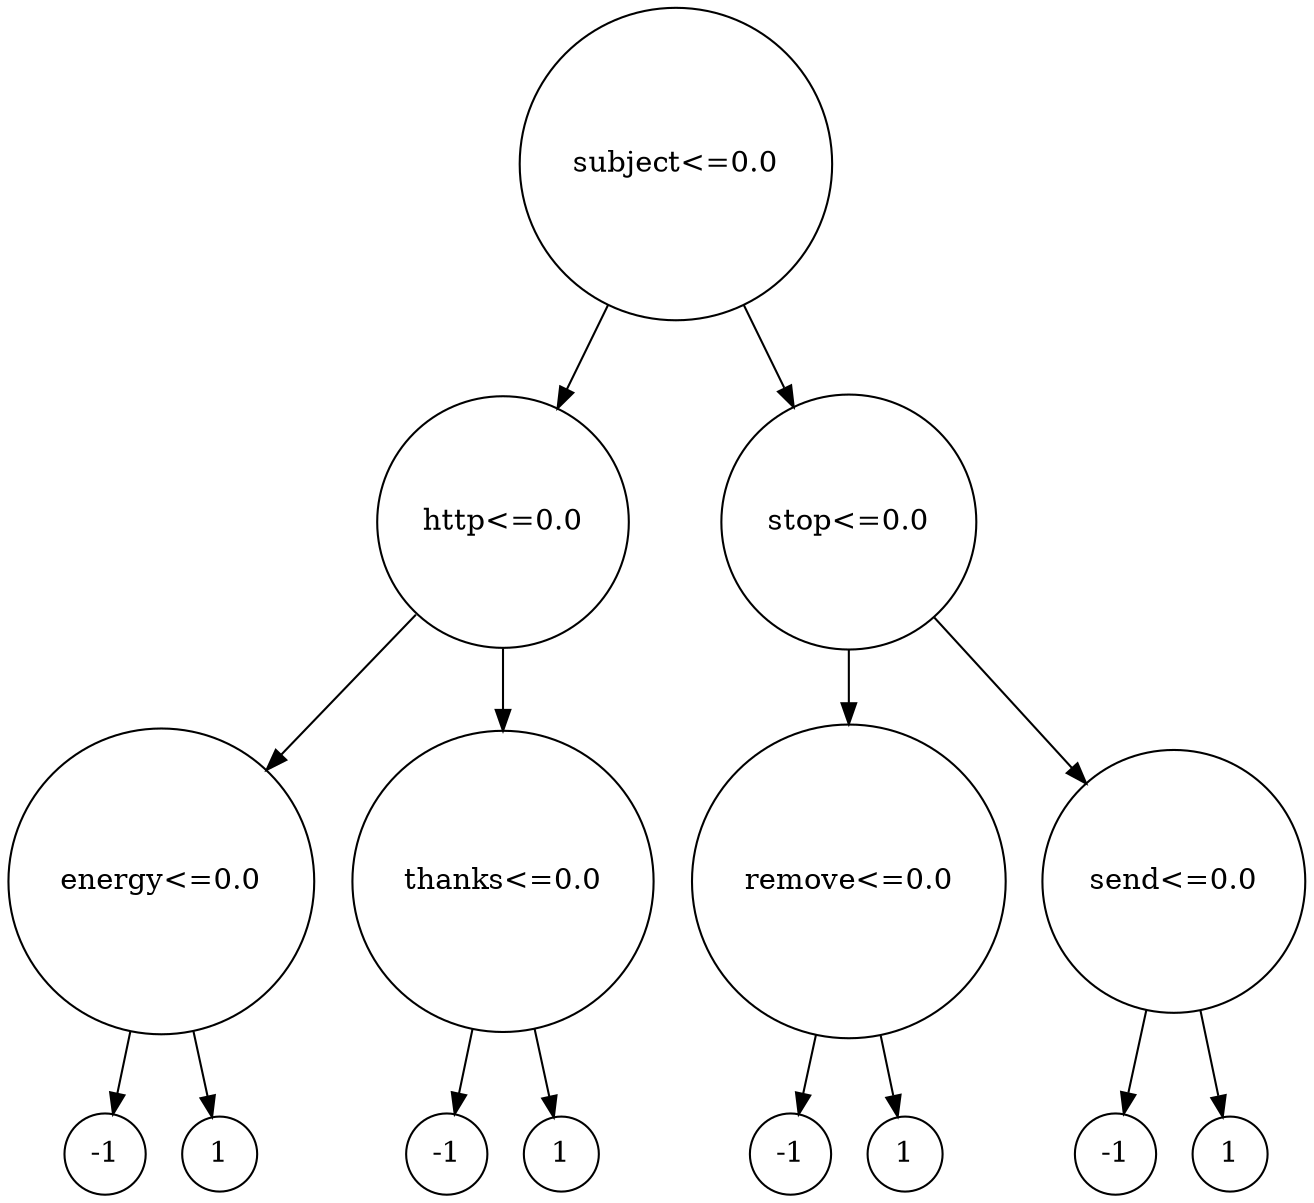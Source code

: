 digraph tree {
	"(val: 0.0, idx: 101, rnd:[0.5488135])" [label="subject<=0.0", shape=circle]
	"(val: 0.0, idx: 2, rnd:[0.71518937])" [label="http<=0.0", shape=circle]
	"(val: 0.0, idx: 115, rnd:[0.96366276])" [label="stop<=0.0", shape=circle]
	"(val: 0.0, idx: 161, rnd:[0.64589411])" [label="energy<=0.0", shape=circle]
	"(val: 0.0, idx: 226, rnd:[0.60276338])" [label="thanks<=0.0", shape=circle]
	"(val: 0.0, idx: 162, rnd:[0.38344152])" [label="remove<=0.0", shape=circle]
	"(val: 0.0, idx: 61, rnd:[0.56804456])" [label="send<=0.0", shape=circle]
	"(val: -1 rnd:[0.891773])" [label="-1", shape=circle]
	"(val: 1 rnd:[0.43758721])" [label="1", shape=circle]
	"(val: -1 rnd:[0.4236548])" [label="-1", shape=circle]
	"(val: 1 rnd:[0.54488318])" [label="1", shape=circle]
	"(val: -1 rnd:[0.79172504])" [label="-1", shape=circle]
	"(val: 1 rnd:[0.52889492])" [label="1", shape=circle]
	"(val: -1 rnd:[0.92559664])" [label="-1", shape=circle]
	"(val: 1 rnd:[0.07103606])" [label="1", shape=circle]

	"(val: 0.0, idx: 101, rnd:[0.5488135])" -> "(val: 0.0, idx: 2, rnd:[0.71518937])"
	"(val: 0.0, idx: 101, rnd:[0.5488135])" -> "(val: 0.0, idx: 115, rnd:[0.96366276])"
	"(val: 0.0, idx: 2, rnd:[0.71518937])" -> "(val: 0.0, idx: 226, rnd:[0.60276338])"
	"(val: 0.0, idx: 2, rnd:[0.71518937])" -> "(val: 0.0, idx: 161, rnd:[0.64589411])"
	"(val: 0.0, idx: 115, rnd:[0.96366276])" -> "(val: 0.0, idx: 162, rnd:[0.38344152])"
	"(val: 0.0, idx: 115, rnd:[0.96366276])" -> "(val: 0.0, idx: 61, rnd:[0.56804456])"
	"(val: 0.0, idx: 161, rnd:[0.64589411])" -> "(val: 1 rnd:[0.43758721])"
	"(val: 0.0, idx: 161, rnd:[0.64589411])" -> "(val: -1 rnd:[0.891773])"
	"(val: 0.0, idx: 226, rnd:[0.60276338])" -> "(val: 1 rnd:[0.54488318])"
	"(val: 0.0, idx: 226, rnd:[0.60276338])" -> "(val: -1 rnd:[0.4236548])"
	"(val: 0.0, idx: 162, rnd:[0.38344152])" -> "(val: -1 rnd:[0.79172504])"
	"(val: 0.0, idx: 162, rnd:[0.38344152])" -> "(val: 1 rnd:[0.52889492])"
	"(val: 0.0, idx: 61, rnd:[0.56804456])" -> "(val: -1 rnd:[0.92559664])"
	"(val: 0.0, idx: 61, rnd:[0.56804456])" -> "(val: 1 rnd:[0.07103606])"
}